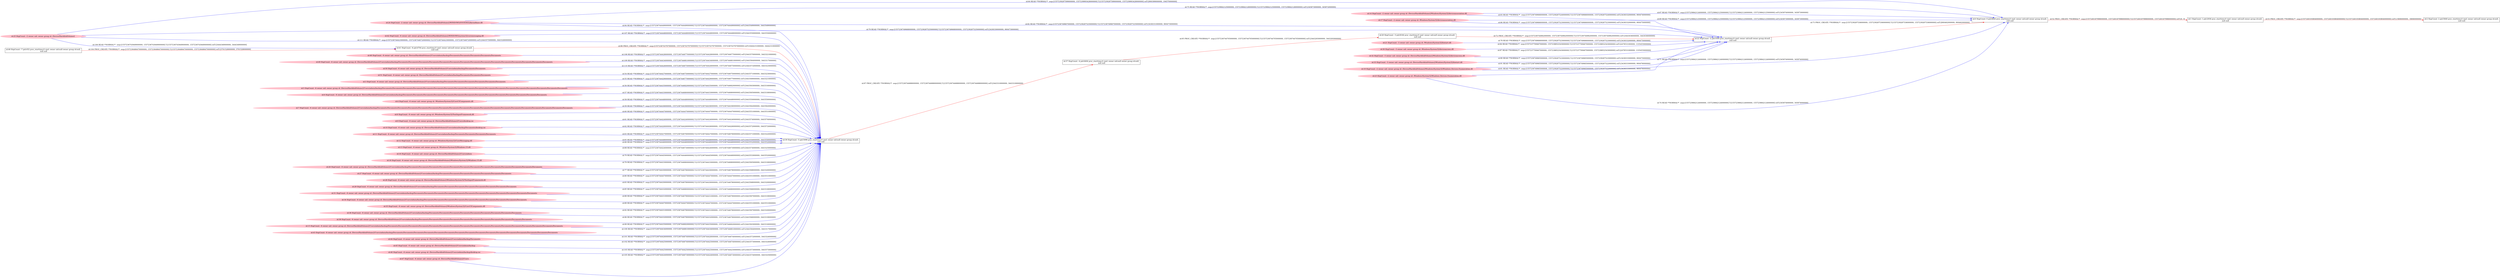 digraph  {
rankdir=LR
"0"[color=black,label="id:0 HopCount: 0 pid:6844 proc_starttime:0 cmd: owner uid:null owner group id:null,\n null null", shape=box,style=solid];
"1"[color=black,label="id:1 HopCount: 1 pid:2936 proc_starttime:0 cmd: owner uid:null owner group id:null,\n null null", shape=box,style=solid];
"0" -> "1" [id=52,__obj="PROC_CREATE"color=red,label="id:52 PROC_CREATE **NORMAL**  seqs:[1557240187998000000, 1557240187998000000] T:[1557240187998000000, 1557240187998000000] relT:[0, 0]",style=solid];
"2"[color=black,label="id:2 HopCount: 2 pid:5640 proc_starttime:0 cmd: owner uid:null owner group id:null,\n null null", shape=box,style=solid];
"1" -> "2" [id=53,__obj="PROC_CREATE"color=red,label="id:53 PROC_CREATE **NORMAL**  seqs:[1557240193804000000, 1557240193804000000] T:[1557240193804000000, 1557240193804000000] relT:[-5806000000, -5806000000]",style=solid];
"51"[color=pink,label="id:51 HopCount: -6 owner uid: owner group id: /Device/HarddiskVolume2/Users/admin/backup/Documents/Documents/Documents ", shape=oval,style=filled];
"39"[color=black,label="id:39 HopCount: -5 pid:5096 proc_starttime:0 cmd: owner uid:null owner group id:null,\n null null", shape=box,style=solid];
"51" -> "39" [id=54,__obj="READ"color=blue,label="id:54 READ **NORMAL**  seqs:[1557236744427000000, 1557236744675000000] T:[1557236744427000000, 1557236744675000000] relT:[3443571000000, 3443323000000]",style=solid];
"3"[color=pink,label="id:3 HopCount: -6 owner uid: owner group id: /Device/HarddiskVolume2/Users/admin/backup/Documents/Documents/Documents/Documents/Documents/Documents ", shape=oval,style=filled];
"3" -> "39" [id=55,__obj="READ"color=blue,label="id:55 READ **NORMAL**  seqs:[1557236744429000000, 1557236744677000000] T:[1557236744429000000, 1557236744677000000] relT:[3443569000000, 3443321000000]",style=solid];
"5"[color=pink,label="id:5 HopCount: -6 owner uid: owner group id: /Device/HarddiskVolume2/Users/admin/backup/Documents/Documents/Documents/Documents/Documents/Documents/Documents/Documents/Documents/Documents/Documents/Documents/Documents/Documents/Documents/Documents/Documents/Documents ", shape=oval,style=filled];
"5" -> "39" [id=56,__obj="READ"color=blue,label="id:56 READ **NORMAL**  seqs:[1557236744435000000, 1557236744682000000] T:[1557236744435000000, 1557236744682000000] relT:[3443563000000, 3443316000000]",style=solid];
"6"[color=pink,label="id:6 HopCount: -6 owner uid: owner group id: /Device/HarddiskVolume2/Users/admin/backup/Documents/Documents/Documents/Documents/Documents/Documents/Documents/Documents/Documents/Documents/Documents/Documents/Documents/Documents ", shape=oval,style=filled];
"6" -> "39" [id=57,__obj="READ"color=blue,label="id:57 READ **NORMAL**  seqs:[1557236744433000000, 1557236744680000000] T:[1557236744433000000, 1557236744680000000] relT:[3443565000000, 3443318000000]",style=solid];
"4"[color=pink,label="id:4 HopCount: -6 owner uid: owner group id: /Windows/System32/CoreUIComponents.dll ", shape=oval,style=filled];
"4" -> "39" [id=58,__obj="READ"color=blue,label="id:58 READ **NORMAL**  seqs:[1557236744448000000, 1557236744448000000] T:[1557236744448000000, 1557236744448000000] relT:[3443550000000, 3443550000000]",style=solid];
"7"[color=pink,label="id:7 HopCount: -6 owner uid: owner group id: /Device/HarddiskVolume2/Users/admin/backup/Documents/Documents/Documents/Documents/Documents/Documents/Documents/Documents/Documents/Documents/Documents/Documents/Documents/Documents/Documents/Documents/Documents/Documents/Documents ", shape=oval,style=filled];
"7" -> "39" [id=59,__obj="READ"color=blue,label="id:59 READ **NORMAL**  seqs:[1557236744436000000, 1557236744436000000] T:[1557236744436000000, 1557236744436000000] relT:[3443562000000, 3443562000000]",style=solid];
"8"[color=pink,label="id:8 HopCount: -6 owner uid: owner group id: /Windows/System32/TextInputFramework.dll ", shape=oval,style=filled];
"8" -> "39" [id=60,__obj="READ"color=blue,label="id:60 READ **NORMAL**  seqs:[1557236744447000000, 1557236744447000000] T:[1557236744447000000, 1557236744447000000] relT:[3443551000000, 3443551000000]",style=solid];
"9"[color=pink,label="id:9 HopCount: -6 owner uid: owner group id: /Device/HarddiskVolume2/Users/desktop.ini ", shape=oval,style=filled];
"9" -> "39" [id=61,__obj="READ"color=blue,label="id:61 READ **NORMAL**  seqs:[1557236744424000000, 1557236744424000000] T:[1557236744424000000, 1557236744424000000] relT:[3443574000000, 3443574000000]",style=solid];
"10"[color=pink,label="id:10 HopCount: -6 owner uid: owner group id: /Device/HarddiskVolume2/Users/admin/backup/Documents/desktop.ini ", shape=oval,style=filled];
"10" -> "39" [id=62,__obj="READ"color=blue,label="id:62 READ **NORMAL**  seqs:[1557236744426000000, 1557236744426000000] T:[1557236744426000000, 1557236744426000000] relT:[3443572000000, 3443572000000]",style=solid];
"11"[color=pink,label="id:11 HopCount: -6 owner uid: owner group id: /Device/HarddiskVolume2/Users/admin/backup/Documents/Documents/Documents/Documents ", shape=oval,style=filled];
"11" -> "39" [id=63,__obj="READ"color=blue,label="id:63 READ **NORMAL**  seqs:[1557236744427000000, 1557236744676000000] T:[1557236744427000000, 1557236744676000000] relT:[3443571000000, 3443322000000]",style=solid];
"25"[color=pink,label="id:25 HopCount: -2 owner uid: owner group id: /Device/HarddiskVolume2 ", shape=oval,style=filled];
"25" -> "0" [id=64,__obj="READ"color=blue,label="id:64 READ **NORMAL**  seqs:[1557239287599000000, 1557239993428000000] T:[1557239287599000000, 1557239993428000000] relT:[900399000000, 194570000000]",style=solid];
"12"[color=pink,label="id:12 HopCount: -6 owner uid: owner group id: /Windows/System32/CoreMessaging.dll ", shape=oval,style=filled];
"12" -> "39" [id=65,__obj="READ"color=blue,label="id:65 READ **NORMAL**  seqs:[1557236744448000000, 1557236744448000000] T:[1557236744448000000, 1557236744448000000] relT:[3443550000000, 3443550000000]",style=solid];
"13"[color=pink,label="id:13 HopCount: -6 owner uid: owner group id: /Windows/System32/Windows.UI.dll ", shape=oval,style=filled];
"13" -> "39" [id=66,__obj="READ"color=blue,label="id:66 READ **NORMAL**  seqs:[1557236744446000000, 1557236744446000000] T:[1557236744446000000, 1557236744446000000] relT:[3443552000000, 3443552000000]",style=solid];
"14"[color=pink,label="id:14 HopCount: -2 owner uid: owner group id: /Device/HarddiskVolume2/Windows/System32/deviceassociation.dll ", shape=oval,style=filled];
"14" -> "0" [id=67,__obj="READ"color=blue,label="id:67 READ **NORMAL**  seqs:[1557239842124000000, 1557239842125000000] T:[1557239842124000000, 1557239842125000000] relT:[345874000000, 345873000000]",style=solid];
"16"[color=pink,label="id:16 HopCount: -6 owner uid: owner group id: /Device/HarddiskVolume2/Users/admin ", shape=oval,style=filled];
"16" -> "39" [id=68,__obj="READ"color=blue,label="id:68 READ **NORMAL**  seqs:[1557236744424000000, 1557236744673000000] T:[1557236744424000000, 1557236744673000000] relT:[3443574000000, 3443325000000]",style=solid];
"17"[color=pink,label="id:17 HopCount: -2 owner uid: owner group id: /Windows/System32/deviceassociation.dll ", shape=oval,style=filled];
"17" -> "0" [id=69,__obj="READ"color=blue,label="id:69 READ **NORMAL**  seqs:[1557239842125000000, 1557239842125000000] T:[1557239842125000000, 1557239842125000000] relT:[345873000000, 345873000000]",style=solid];
"18"[color=pink,label="id:18 HopCount: -6 owner uid: owner group id: /Device/HarddiskVolume2/Windows/System32/Windows.UI.dll ", shape=oval,style=filled];
"18" -> "39" [id=70,__obj="READ"color=blue,label="id:70 READ **NORMAL**  seqs:[1557236744445000000, 1557236744446000000] T:[1557236744445000000, 1557236744446000000] relT:[3443553000000, 3443552000000]",style=solid];
"19"[color=pink,label="id:19 HopCount: -2 owner uid: owner group id: /Device/HarddiskVolume2/Windows/System32/Windows.Devices.Enumeration.dll ", shape=oval,style=filled];
"19" -> "0" [id=71,__obj="READ"color=blue,label="id:71 READ **NORMAL**  seqs:[1557239842124000000, 1557239842124000000] T:[1557239842124000000, 1557239842124000000] relT:[345874000000, 345874000000]",style=solid];
"20"[color=black,label="id:20 HopCount: -3 pid:8164 proc_starttime:0 cmd: owner uid:null owner group id:null,\n null null", shape=box,style=solid];
"22"[color=black,label="id:22 HopCount: -2 pid:5500 proc_starttime:0 cmd: owner uid:null owner group id:null,\n null null", shape=box,style=solid];
"20" -> "22" [id=72,__obj="PROC_CREATE"color=red,label="id:72 PROC_CREATE **NORMAL**  seqs:[1557236744962000000, 1557236744962000000] T:[1557236744962000000, 1557236744962000000] relT:[3443036000000, 3443036000000]",style=solid];
"22" -> "0" [id=73,__obj="PROC_CREATE"color=red,label="id:73 PROC_CREATE **NORMAL**  seqs:[1557239287536000000, 1557239287536000000] T:[1557239287536000000, 1557239287536000000] relT:[900462000000, 900462000000]",style=solid];
"23"[color=pink,label="id:23 HopCount: -2 owner uid: owner group id: /Windows/System32/Windows.Devices.Enumeration.dll ", shape=oval,style=filled];
"23" -> "0" [id=74,__obj="READ"color=blue,label="id:74 READ **NORMAL**  seqs:[1557239842124000000, 1557239842124000000] T:[1557239842124000000, 1557239842124000000] relT:[345874000000, 345874000000]",style=solid];
"24"[color=pink,label="id:24 HopCount: -2 owner uid: owner group id: /Device/HarddiskVolume2/WINDOWS/SYSTEM32/kernelbase.dll ", shape=oval,style=filled];
"24" -> "0" [id=75,__obj="READ"color=blue,label="id:75 READ **NORMAL**  seqs:[1557239842125000000, 1557239842126000000] T:[1557239842125000000, 1557239842126000000] relT:[345873000000, 345872000000]",style=solid];
"26"[color=pink,label="id:26 HopCount: -6 owner uid: owner group id: /Device/HarddiskVolume2/Users/admin/backup/Documents/Documents/Documents/Documents/Documents/Documents/Documents/Documents/Documents/Documents/Documents/Documents/Documents ", shape=oval,style=filled];
"26" -> "39" [id=76,__obj="READ"color=blue,label="id:76 READ **NORMAL**  seqs:[1557236744433000000, 1557236744680000000] T:[1557236744433000000, 1557236744680000000] relT:[3443565000000, 3443318000000]",style=solid];
"27"[color=pink,label="id:27 HopCount: -6 owner uid: owner group id: /Device/HarddiskVolume2/Users/admin/backup/Documents/Documents/Documents/Documents/Documents/Documents/Documents ", shape=oval,style=filled];
"27" -> "39" [id=77,__obj="READ"color=blue,label="id:77 READ **NORMAL**  seqs:[1557236744430000000, 1557236744678000000] T:[1557236744430000000, 1557236744678000000] relT:[3443568000000, 3443320000000]",style=solid];
"21"[color=pink,label="id:21 HopCount: -3 owner uid: owner group id: /Windows/System32/biwinrt.dll ", shape=oval,style=filled];
"21" -> "22" [id=78,__obj="READ"color=blue,label="id:78 READ **NORMAL**  seqs:[1557236749666000000, 1557239287523000000] T:[1557236749666000000, 1557239287523000000] relT:[3438332000000, 900475000000]",style=solid];
"25" -> "22" [id=79,__obj="READ"color=blue,label="id:79 READ **NORMAL**  seqs:[1557236749668000000, 1557239287525000000] T:[1557236749668000000, 1557239287525000000] relT:[3438330000000, 900473000000]",style=solid];
"28"[color=pink,label="id:28 HopCount: -6 owner uid: owner group id: /Device/HarddiskVolume2/Windows/System32/TextInputFramework.dll ", shape=oval,style=filled];
"28" -> "39" [id=80,__obj="READ"color=blue,label="id:80 READ **NORMAL**  seqs:[1557236744447000000, 1557236744447000000] T:[1557236744447000000, 1557236744447000000] relT:[3443551000000, 3443551000000]",style=solid];
"23" -> "22" [id=81,__obj="READ"color=blue,label="id:81 READ **NORMAL**  seqs:[1557236749665000000, 1557239287522000000] T:[1557236749665000000, 1557239287522000000] relT:[3438333000000, 900476000000]",style=solid];
"24" -> "22" [id=82,__obj="READ"color=blue,label="id:82 READ **NORMAL**  seqs:[1557236749667000000, 1557239287525000000] T:[1557236749667000000, 1557239287525000000] relT:[3438331000000, 900473000000]",style=solid];
"29"[color=pink,label="id:29 HopCount: -6 owner uid: owner group id: /Device/HarddiskVolume2/Users/admin/backup/Documents/Documents/Documents/Documents/Documents/Documents/Documents/Documents ", shape=oval,style=filled];
"29" -> "39" [id=83,__obj="READ"color=blue,label="id:83 READ **NORMAL**  seqs:[1557236744430000000, 1557236744678000000] T:[1557236744430000000, 1557236744678000000] relT:[3443568000000, 3443320000000]",style=solid];
"30"[color=pink,label="id:30 HopCount: -3 owner uid: owner group id: /Windows/System32/deviceaccess.dll ", shape=oval,style=filled];
"30" -> "22" [id=84,__obj="READ"color=blue,label="id:84 READ **NORMAL**  seqs:[1557237709467000000, 1557238852543000000] T:[1557237709467000000, 1557238852543000000] relT:[2478531000000, 1335455000000]",style=solid];
"31"[color=pink,label="id:31 HopCount: -6 owner uid: owner group id: /Device/HarddiskVolume2/Users/admin/backup/Documents/Documents/Documents/Documents/Documents/Documents/Documents/Documents/Documents/Documents/Documents/Documents ", shape=oval,style=filled];
"31" -> "39" [id=85,__obj="READ"color=blue,label="id:85 READ **NORMAL**  seqs:[1557236744432000000, 1557236744680000000] T:[1557236744432000000, 1557236744680000000] relT:[3443566000000, 3443318000000]",style=solid];
"17" -> "22" [id=86,__obj="READ"color=blue,label="id:86 READ **NORMAL**  seqs:[1557236749666000000, 1557239287523000000] T:[1557236749666000000, 1557239287523000000] relT:[3438332000000, 900475000000]",style=solid];
"32"[color=pink,label="id:32 HopCount: -3 owner uid: owner group id: /Device/HarddiskVolume2/Windows/System32/deviceaccess.dll ", shape=oval,style=filled];
"32" -> "22" [id=87,__obj="READ"color=blue,label="id:87 READ **NORMAL**  seqs:[1557237709467000000, 1557238852543000000] T:[1557237709467000000, 1557238852543000000] relT:[2478531000000, 1335455000000]",style=solid];
"34"[color=pink,label="id:34 HopCount: -6 owner uid: owner group id: /Device/HarddiskVolume2/Users/admin/backup/Documents/Documents/Documents/Documents/Documents/Documents/Documents/Documents/Documents/Documents ", shape=oval,style=filled];
"34" -> "39" [id=88,__obj="READ"color=blue,label="id:88 READ **NORMAL**  seqs:[1557236744431000000, 1557236744679000000] T:[1557236744431000000, 1557236744679000000] relT:[3443567000000, 3443319000000]",style=solid];
"35"[color=pink,label="id:35 HopCount: -6 owner uid: owner group id: /Device/HarddiskVolume2/Windows/System32/CoreUIComponents.dll ", shape=oval,style=filled];
"35" -> "39" [id=89,__obj="READ"color=blue,label="id:89 READ **NORMAL**  seqs:[1557236744447000000, 1557236744447000000] T:[1557236744447000000, 1557236744447000000] relT:[3443551000000, 3443551000000]",style=solid];
"33"[color=pink,label="id:33 HopCount: -3 owner uid: owner group id: /Device/HarddiskVolume2/Windows/System32/biwinrt.dll ", shape=oval,style=filled];
"33" -> "22" [id=90,__obj="READ"color=blue,label="id:90 READ **NORMAL**  seqs:[1557236749665000000, 1557239287523000000] T:[1557236749665000000, 1557239287523000000] relT:[3438333000000, 900475000000]",style=solid];
"19" -> "22" [id=91,__obj="READ"color=blue,label="id:91 READ **NORMAL**  seqs:[1557236749665000000, 1557239287522000000] T:[1557236749665000000, 1557239287522000000] relT:[3438333000000, 900476000000]",style=solid];
"36"[color=pink,label="id:36 HopCount: -6 owner uid: owner group id: /Device/HarddiskVolume2/Users/admin/backup/Documents/Documents/Documents/Documents/Documents/Documents/Documents/Documents/Documents ", shape=oval,style=filled];
"36" -> "39" [id=92,__obj="READ"color=blue,label="id:92 READ **NORMAL**  seqs:[1557236744431000000, 1557236744678000000] T:[1557236744431000000, 1557236744678000000] relT:[3443567000000, 3443320000000]",style=solid];
"14" -> "22" [id=93,__obj="READ"color=blue,label="id:93 READ **NORMAL**  seqs:[1557236749666000000, 1557239287524000000] T:[1557236749666000000, 1557239287524000000] relT:[3438332000000, 900474000000]",style=solid];
"24" -> "39" [id=94,__obj="READ"color=blue,label="id:94 READ **NORMAL**  seqs:[1557236744449000000, 1557236744449000000] T:[1557236744449000000, 1557236744449000000] relT:[3443549000000, 3443549000000]",style=solid];
"37"[color=black,label="id:37 HopCount: -4 pid:6404 proc_starttime:0 cmd: owner uid:null owner group id:null,\n null null", shape=box,style=solid];
"37" -> "20" [id=95,__obj="PROC_CREATE"color=red,label="id:95 PROC_CREATE **NORMAL**  seqs:[1557236744705000000, 1557236744705000000] T:[1557236744705000000, 1557236744705000000] relT:[3443293000000, 3443293000000]",style=solid];
"38"[color=pink,label="id:38 HopCount: -6 owner uid: owner group id: /Device/HarddiskVolume2/Users/admin/backup/Documents/Documents/Documents/Documents/Documents/Documents/Documents/Documents/Documents/Documents/Documents ", shape=oval,style=filled];
"38" -> "39" [id=96,__obj="READ"color=blue,label="id:96 READ **NORMAL**  seqs:[1557236744432000000, 1557236744679000000] T:[1557236744432000000, 1557236744679000000] relT:[3443566000000, 3443319000000]",style=solid];
"39" -> "37" [id=97,__obj="PROC_CREATE"color=red,label="id:97 PROC_CREATE **NORMAL**  seqs:[1557236744688000000, 1557236744688000000] T:[1557236744688000000, 1557236744688000000] relT:[3443310000000, 3443310000000]",style=solid];
"41"[color=black,label="id:41 HopCount: -6 pid:4704 proc_starttime:0 cmd: owner uid:null owner group id:null,\n null null", shape=box,style=solid];
"41" -> "39" [id=98,__obj="PROC_CREATE"color=red,label="id:98 PROC_CREATE **NORMAL**  seqs:[1557236743767000000, 1557236743767000000] T:[1557236743767000000, 1557236743767000000] relT:[3444231000000, 3444231000000]",style=solid];
"15"[color=pink,label="id:15 HopCount: -6 owner uid: owner group id: /Device/HarddiskVolume2/Users/admin/backup/Documents/Documents/Documents/Documents/Documents/Documents/Documents/Documents/Documents/Documents/Documents/Documents/Documents/Documents/Documents/Documents/Documents ", shape=oval,style=filled];
"15" -> "39" [id=99,__obj="READ"color=blue,label="id:99 READ **NORMAL**  seqs:[1557236744435000000, 1557236744682000000] T:[1557236744435000000, 1557236744682000000] relT:[3443563000000, 3443316000000]",style=solid];
"43"[color=pink,label="id:43 HopCount: -6 owner uid: owner group id: /Device/HarddiskVolume2/Users/admin/backup/Documents/Documents/Documents/Documents/Documents/Documents/Documents/Documents/Documents/Documents/Documents/Documents/Documents/Documents/Documents/Documents ", shape=oval,style=filled];
"43" -> "39" [id=100,__obj="READ"color=blue,label="id:100 READ **NORMAL**  seqs:[1557236744434000000, 1557236744681000000] T:[1557236744434000000, 1557236744681000000] relT:[3443564000000, 3443317000000]",style=solid];
"44"[color=pink,label="id:44 HopCount: -6 owner uid: owner group id: /Device/HarddiskVolume2/Users/admin/backup/Documents ", shape=oval,style=filled];
"44" -> "39" [id=101,__obj="READ"color=blue,label="id:101 READ **NORMAL**  seqs:[1557236744426000000, 1557236744674000000] T:[1557236744426000000, 1557236744674000000] relT:[3443572000000, 3443324000000]",style=solid];
"45"[color=pink,label="id:45 HopCount: -6 owner uid: owner group id: /Device/HarddiskVolume2/Users/admin/backup ", shape=oval,style=filled];
"45" -> "39" [id=102,__obj="READ"color=blue,label="id:102 READ **NORMAL**  seqs:[1557236744425000000, 1557236744674000000] T:[1557236744425000000, 1557236744674000000] relT:[3443573000000, 3443324000000]",style=solid];
"40"[color=pink,label="id:40 HopCount: -6 owner uid: owner group id: /Device/HarddiskVolume2/Users/admin/backup/desktop.ini ", shape=oval,style=filled];
"40" -> "39" [id=103,__obj="READ"color=blue,label="id:103 READ **NORMAL**  seqs:[1557236744425000000, 1557236744425000000] T:[1557236744425000000, 1557236744425000000] relT:[3443573000000, 3443573000000]",style=solid];
"46"[color=black,label="id:46 HopCount: -7 pid:452 proc_starttime:0 cmd: owner uid:null owner group id:null,\n null null", shape=box,style=solid];
"46" -> "41" [id=104,__obj="PROC_CREATE"color=red,label="id:104 PROC_CREATE **NORMAL**  seqs:[1557236486470000000, 1557236486470000000] T:[1557236486470000000, 1557236486470000000] relT:[3701528000000, 3701528000000]",style=solid];
"47"[color=pink,label="id:47 HopCount: -6 owner uid: owner group id: /Device/HarddiskVolume2/Users ", shape=oval,style=filled];
"47" -> "39" [id=105,__obj="READ"color=blue,label="id:105 READ **NORMAL**  seqs:[1557236744424000000, 1557236744673000000] T:[1557236744424000000, 1557236744673000000] relT:[3443574000000, 3443325000000]",style=solid];
"25" -> "41" [id=106,__obj="READ"color=blue,label="id:106 READ **NORMAL**  seqs:[1557236743649000000, 1557236743649000000] T:[1557236743649000000, 1557236743649000000] relT:[3444349000000, 3444349000000]",style=solid];
"42"[color=pink,label="id:42 HopCount: -6 owner uid: owner group id: /Device/HarddiskVolume2/WINDOWS/system32/coremessaging.dll ", shape=oval,style=filled];
"42" -> "39" [id=107,__obj="READ"color=blue,label="id:107 READ **NORMAL**  seqs:[1557236744448000000, 1557236744448000000] T:[1557236744448000000, 1557236744448000000] relT:[3443550000000, 3443550000000]",style=solid];
"48"[color=pink,label="id:48 HopCount: -6 owner uid: owner group id: /Device/HarddiskVolume2/Users/admin/backup/Documents/Documents/Documents/Documents/Documents ", shape=oval,style=filled];
"48" -> "39" [id=108,__obj="READ"color=blue,label="id:108 READ **NORMAL**  seqs:[1557236744428000000, 1557236744677000000] T:[1557236744428000000, 1557236744677000000] relT:[3443570000000, 3443321000000]",style=solid];
"49"[color=pink,label="id:49 HopCount: -6 owner uid: owner group id: /Device/HarddiskVolume2/Users/admin/backup/Documents/Documents/Documents/Documents/Documents/Documents/Documents/Documents/Documents/Documents/Documents/Documents/Documents/Documents/Documents ", shape=oval,style=filled];
"49" -> "39" [id=109,__obj="READ"color=blue,label="id:109 READ **NORMAL**  seqs:[1557236744434000000, 1557236744681000000] T:[1557236744434000000, 1557236744681000000] relT:[3443564000000, 3443317000000]",style=solid];
"50"[color=pink,label="id:50 HopCount: -6 owner uid: owner group id: /Device/HarddiskVolume2/Users/admin/backup/Documents/Documents ", shape=oval,style=filled];
"50" -> "39" [id=110,__obj="READ"color=blue,label="id:110 READ **NORMAL**  seqs:[1557236744426000000, 1557236744675000000] T:[1557236744426000000, 1557236744675000000] relT:[3443572000000, 3443323000000]",style=solid];
"25" -> "39" [id=111,__obj="READ"color=blue,label="id:111 READ **NORMAL**  seqs:[1557236744423000000, 1557236744672000000] T:[1557236744423000000, 1557236744672000000] relT:[3443575000000, 3443326000000]",style=solid];
}